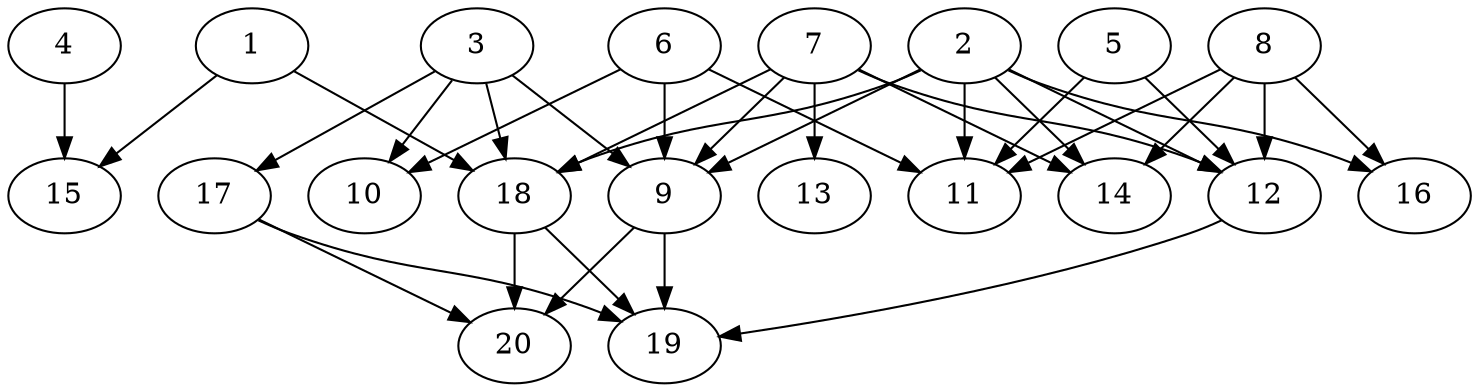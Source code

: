 // DAG automatically generated by daggen at Wed Jul 24 21:27:05 2019
// ./daggen --dot -n 20 --ccr 0.5 --fat 0.7 --regular 0.5 --density 0.5 --mindata 5242880 --maxdata 52428800 
digraph G {
  1 [size="68591616", alpha="0.11", expect_size="34295808"] 
  1 -> 15 [size ="34295808"]
  1 -> 18 [size ="34295808"]
  2 [size="92895232", alpha="0.15", expect_size="46447616"] 
  2 -> 9 [size ="46447616"]
  2 -> 11 [size ="46447616"]
  2 -> 12 [size ="46447616"]
  2 -> 14 [size ="46447616"]
  2 -> 16 [size ="46447616"]
  2 -> 18 [size ="46447616"]
  3 [size="25401344", alpha="0.13", expect_size="12700672"] 
  3 -> 9 [size ="12700672"]
  3 -> 10 [size ="12700672"]
  3 -> 17 [size ="12700672"]
  3 -> 18 [size ="12700672"]
  4 [size="98674688", alpha="0.09", expect_size="49337344"] 
  4 -> 15 [size ="49337344"]
  5 [size="28035072", alpha="0.12", expect_size="14017536"] 
  5 -> 11 [size ="14017536"]
  5 -> 12 [size ="14017536"]
  6 [size="78716928", alpha="0.07", expect_size="39358464"] 
  6 -> 9 [size ="39358464"]
  6 -> 10 [size ="39358464"]
  6 -> 11 [size ="39358464"]
  7 [size="47849472", alpha="0.07", expect_size="23924736"] 
  7 -> 9 [size ="23924736"]
  7 -> 12 [size ="23924736"]
  7 -> 13 [size ="23924736"]
  7 -> 14 [size ="23924736"]
  7 -> 18 [size ="23924736"]
  8 [size="72904704", alpha="0.14", expect_size="36452352"] 
  8 -> 11 [size ="36452352"]
  8 -> 12 [size ="36452352"]
  8 -> 14 [size ="36452352"]
  8 -> 16 [size ="36452352"]
  9 [size="39116800", alpha="0.15", expect_size="19558400"] 
  9 -> 19 [size ="19558400"]
  9 -> 20 [size ="19558400"]
  10 [size="90169344", alpha="0.10", expect_size="45084672"] 
  11 [size="66344960", alpha="0.10", expect_size="33172480"] 
  12 [size="22157312", alpha="0.16", expect_size="11078656"] 
  12 -> 19 [size ="11078656"]
  13 [size="91897856", alpha="0.12", expect_size="45948928"] 
  14 [size="60481536", alpha="0.09", expect_size="30240768"] 
  15 [size="101939200", alpha="0.02", expect_size="50969600"] 
  16 [size="62822400", alpha="0.02", expect_size="31411200"] 
  17 [size="95602688", alpha="0.16", expect_size="47801344"] 
  17 -> 19 [size ="47801344"]
  17 -> 20 [size ="47801344"]
  18 [size="34334720", alpha="0.13", expect_size="17167360"] 
  18 -> 19 [size ="17167360"]
  18 -> 20 [size ="17167360"]
  19 [size="102586368", alpha="0.12", expect_size="51293184"] 
  20 [size="78655488", alpha="0.02", expect_size="39327744"] 
}

